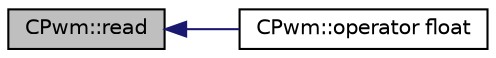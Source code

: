 digraph "CPwm::read"
{
  edge [fontname="Helvetica",fontsize="10",labelfontname="Helvetica",labelfontsize="10"];
  node [fontname="Helvetica",fontsize="10",shape=record];
  rankdir="LR";
  Node1 [label="CPwm::read",height=0.2,width=0.4,color="black", fillcolor="grey75", style="filled" fontcolor="black"];
  Node1 -> Node2 [dir="back",color="midnightblue",fontsize="10",style="solid",fontname="Helvetica"];
  Node2 [label="CPwm::operator float",height=0.2,width=0.4,color="black", fillcolor="white", style="filled",URL="$d1/d9f/class_c_pwm.html#a34dc590715ddb4b118132c69dad1140f"];
}
